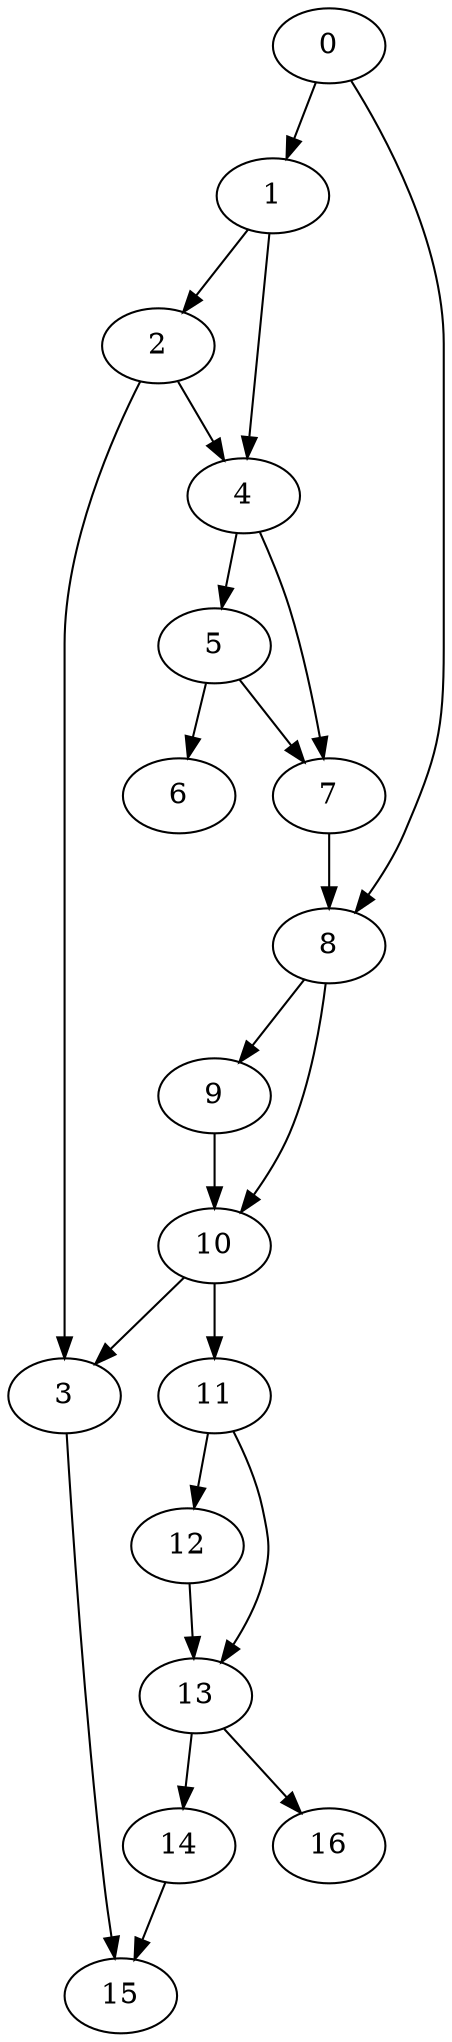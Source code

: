 digraph {
	0
	1
	2
	3
	4
	5
	6
	7
	8
	9
	10
	11
	12
	13
	14
	15
	16
	5 -> 6
	4 -> 7
	5 -> 7
	8 -> 9
	8 -> 10
	9 -> 10
	11 -> 12
	13 -> 14
	2 -> 3
	10 -> 3
	14 -> 15
	3 -> 15
	4 -> 5
	10 -> 11
	13 -> 16
	1 -> 4
	2 -> 4
	0 -> 8
	7 -> 8
	11 -> 13
	12 -> 13
	0 -> 1
	1 -> 2
}
